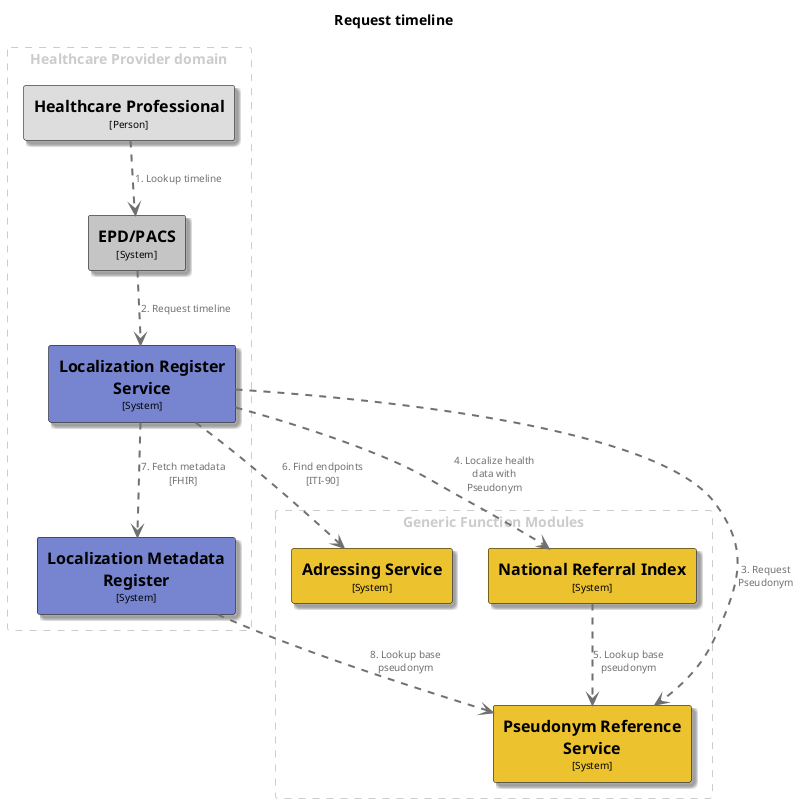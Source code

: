 @startuml
set separator none
title Request timeline

top to bottom direction

skinparam {
  arrowFontSize 10
  defaultTextAlignment center
  wrapWidth 200
  maxMessageSize 100
}

hide stereotype

skinparam rectangle<<AdressingService>> {
  BackgroundColor #ecc22e
  FontColor #000000
  BorderColor #000000
  shadowing true
}
skinparam rectangle<<EPDPACS>> {
  BackgroundColor #c5c5c5
  FontColor #000000
  BorderColor #000000
  shadowing true
}
skinparam rectangle<<HealthcareProfessional>> {
  BackgroundColor #dddddd
  FontColor #000000
  BorderColor #000000
  shadowing true
}
skinparam rectangle<<LocalizationMetadataRegister>> {
  BackgroundColor #7785d1
  FontColor #000000
  BorderColor #000000
  shadowing true
}
skinparam rectangle<<LocalizationRegisterService>> {
  BackgroundColor #7785d1
  FontColor #000000
  BorderColor #000000
  shadowing true
}
skinparam rectangle<<NationalReferralIndex>> {
  BackgroundColor #ecc22e
  FontColor #000000
  BorderColor #000000
  shadowing true
}
skinparam rectangle<<PseudonymReferenceService>> {
  BackgroundColor #ecc22e
  FontColor #000000
  BorderColor #000000
  shadowing true
}

rectangle "Generic Function Modules" <<group1>> as group1 {
  skinparam RectangleBorderColor<<group1>> #cccccc
  skinparam RectangleFontColor<<group1>> #cccccc
  skinparam RectangleBorderStyle<<group1>> dashed

  rectangle "==Pseudonym Reference Service\n<size:10>[System]</size>" <<PseudonymReferenceService>> as PseudonymReferenceService
  rectangle "==Adressing Service\n<size:10>[System]</size>" <<AdressingService>> as AdressingService
  rectangle "==National Referral Index\n<size:10>[System]</size>" <<NationalReferralIndex>> as NationalReferralIndex
}

rectangle "Healthcare Provider domain" <<group2>> as group2 {
  skinparam RectangleBorderColor<<group2>> #cccccc
  skinparam RectangleFontColor<<group2>> #cccccc
  skinparam RectangleBorderStyle<<group2>> dashed

  rectangle "==Localization Metadata Register\n<size:10>[System]</size>" <<LocalizationMetadataRegister>> as LocalizationMetadataRegister
  rectangle "==Localization Register Service\n<size:10>[System]</size>" <<LocalizationRegisterService>> as LocalizationRegisterService
  rectangle "==Healthcare Professional\n<size:10>[Person]</size>" <<HealthcareProfessional>> as HealthcareProfessional
  rectangle "==EPD/PACS\n<size:10>[System]</size>" <<EPDPACS>> as EPDPACS
}

HealthcareProfessional .[#707070,thickness=2].> EPDPACS : "<color:#707070>1. Lookup timeline"
EPDPACS .[#707070,thickness=2].> LocalizationRegisterService : "<color:#707070>2. Request timeline"
LocalizationRegisterService .[#707070,thickness=2].> PseudonymReferenceService : "<color:#707070>3. Request Pseudonym"
LocalizationRegisterService .[#707070,thickness=2].> NationalReferralIndex : "<color:#707070>4. Localize health data with Pseudonym"
NationalReferralIndex .[#707070,thickness=2].> PseudonymReferenceService : "<color:#707070>5. Lookup base pseudonym"
LocalizationRegisterService .[#707070,thickness=2].> AdressingService : "<color:#707070>6. Find endpoints [ITI-90]"
LocalizationRegisterService .[#707070,thickness=2].> LocalizationMetadataRegister : "<color:#707070>7. Fetch metadata [FHIR]"
LocalizationMetadataRegister .[#707070,thickness=2].> PseudonymReferenceService : "<color:#707070>8. Lookup base pseudonym"
@enduml